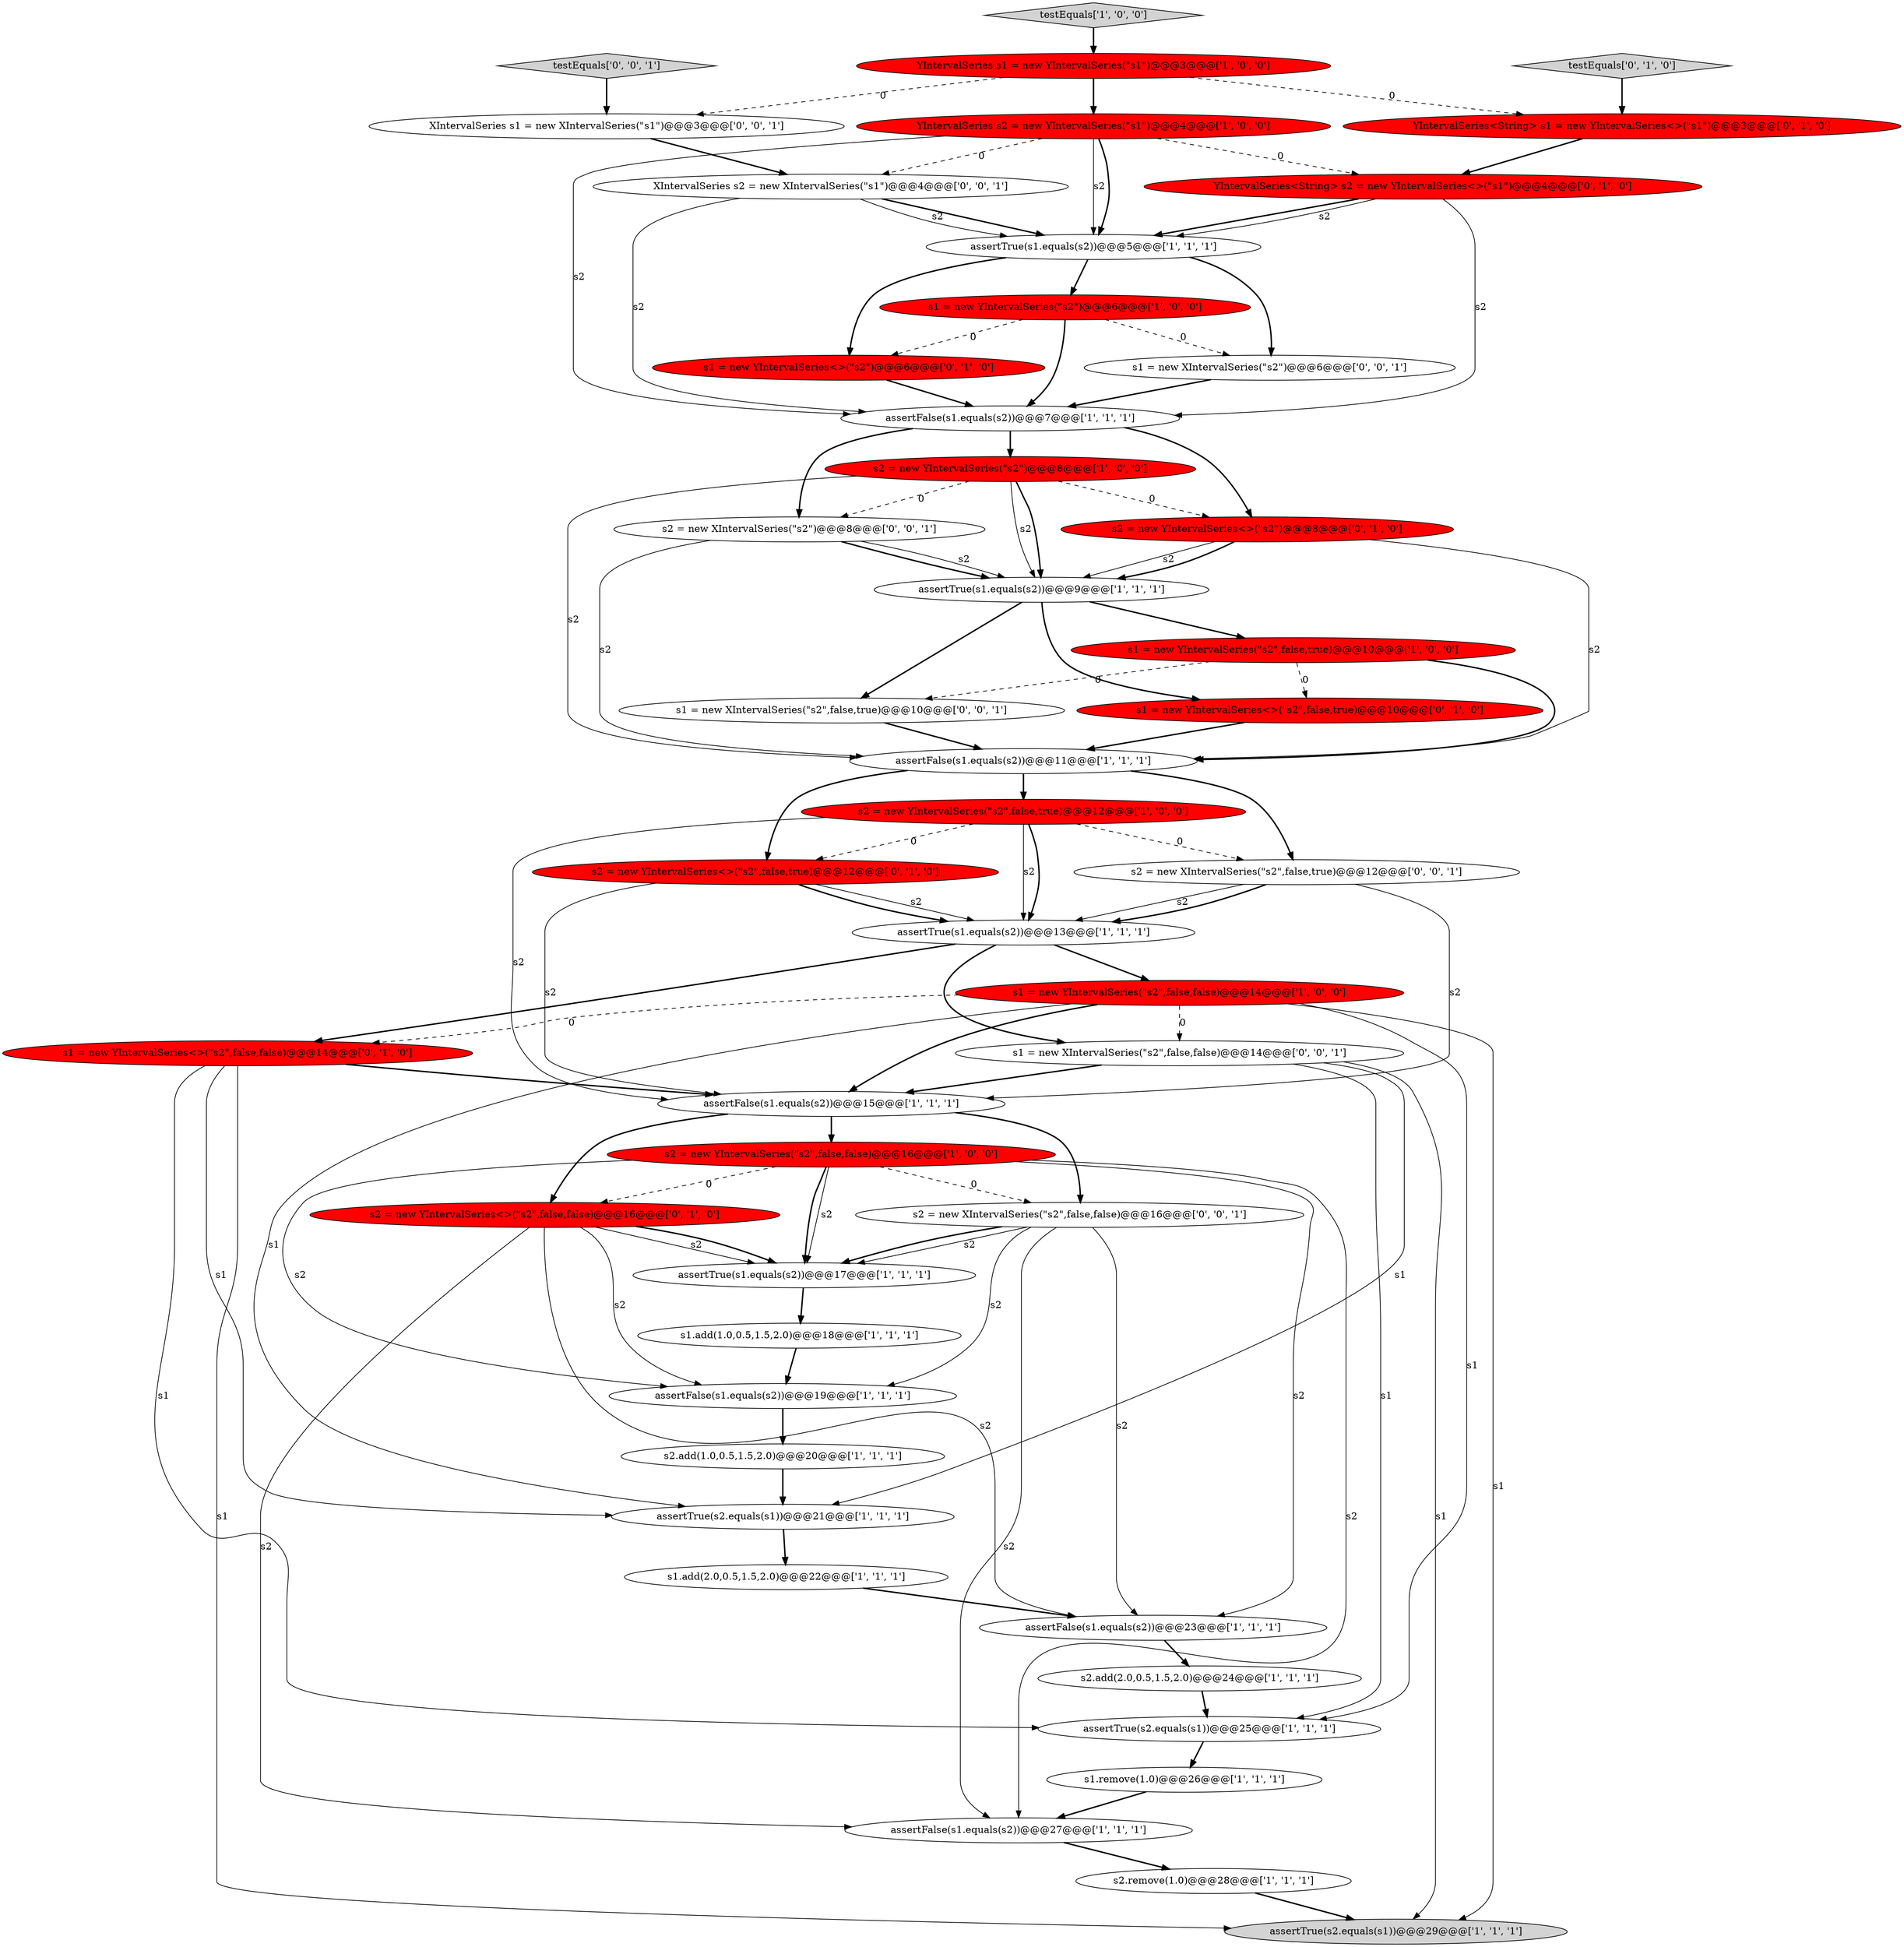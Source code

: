 digraph {
8 [style = filled, label = "s2.add(2.0,0.5,1.5,2.0)@@@24@@@['1', '1', '1']", fillcolor = white, shape = ellipse image = "AAA0AAABBB1BBB"];
10 [style = filled, label = "assertFalse(s1.equals(s2))@@@11@@@['1', '1', '1']", fillcolor = white, shape = ellipse image = "AAA0AAABBB1BBB"];
25 [style = filled, label = "YIntervalSeries s1 = new YIntervalSeries(\"s1\")@@@3@@@['1', '0', '0']", fillcolor = red, shape = ellipse image = "AAA1AAABBB1BBB"];
20 [style = filled, label = "YIntervalSeries s2 = new YIntervalSeries(\"s1\")@@@4@@@['1', '0', '0']", fillcolor = red, shape = ellipse image = "AAA1AAABBB1BBB"];
30 [style = filled, label = "s2 = new YIntervalSeries<>(\"s2\",false,true)@@@12@@@['0', '1', '0']", fillcolor = red, shape = ellipse image = "AAA1AAABBB2BBB"];
15 [style = filled, label = "assertTrue(s1.equals(s2))@@@9@@@['1', '1', '1']", fillcolor = white, shape = ellipse image = "AAA0AAABBB1BBB"];
44 [style = filled, label = "s1 = new XIntervalSeries(\"s2\",false,false)@@@14@@@['0', '0', '1']", fillcolor = white, shape = ellipse image = "AAA0AAABBB3BBB"];
22 [style = filled, label = "assertTrue(s1.equals(s2))@@@17@@@['1', '1', '1']", fillcolor = white, shape = ellipse image = "AAA0AAABBB1BBB"];
7 [style = filled, label = "assertTrue(s1.equals(s2))@@@13@@@['1', '1', '1']", fillcolor = white, shape = ellipse image = "AAA0AAABBB1BBB"];
28 [style = filled, label = "YIntervalSeries<String> s1 = new YIntervalSeries<>(\"s1\")@@@3@@@['0', '1', '0']", fillcolor = red, shape = ellipse image = "AAA1AAABBB2BBB"];
5 [style = filled, label = "assertFalse(s1.equals(s2))@@@19@@@['1', '1', '1']", fillcolor = white, shape = ellipse image = "AAA0AAABBB1BBB"];
26 [style = filled, label = "s1.add(2.0,0.5,1.5,2.0)@@@22@@@['1', '1', '1']", fillcolor = white, shape = ellipse image = "AAA0AAABBB1BBB"];
35 [style = filled, label = "YIntervalSeries<String> s2 = new YIntervalSeries<>(\"s1\")@@@4@@@['0', '1', '0']", fillcolor = red, shape = ellipse image = "AAA1AAABBB2BBB"];
18 [style = filled, label = "s1 = new YIntervalSeries(\"s2\")@@@6@@@['1', '0', '0']", fillcolor = red, shape = ellipse image = "AAA1AAABBB1BBB"];
37 [style = filled, label = "s2 = new XIntervalSeries(\"s2\")@@@8@@@['0', '0', '1']", fillcolor = white, shape = ellipse image = "AAA0AAABBB3BBB"];
39 [style = filled, label = "s1 = new XIntervalSeries(\"s2\")@@@6@@@['0', '0', '1']", fillcolor = white, shape = ellipse image = "AAA0AAABBB3BBB"];
40 [style = filled, label = "testEquals['0', '0', '1']", fillcolor = lightgray, shape = diamond image = "AAA0AAABBB3BBB"];
4 [style = filled, label = "assertTrue(s2.equals(s1))@@@29@@@['1', '1', '1']", fillcolor = lightgray, shape = ellipse image = "AAA0AAABBB1BBB"];
11 [style = filled, label = "s2.remove(1.0)@@@28@@@['1', '1', '1']", fillcolor = white, shape = ellipse image = "AAA0AAABBB1BBB"];
12 [style = filled, label = "s1.remove(1.0)@@@26@@@['1', '1', '1']", fillcolor = white, shape = ellipse image = "AAA0AAABBB1BBB"];
9 [style = filled, label = "assertFalse(s1.equals(s2))@@@23@@@['1', '1', '1']", fillcolor = white, shape = ellipse image = "AAA0AAABBB1BBB"];
31 [style = filled, label = "s2 = new YIntervalSeries<>(\"s2\",false,false)@@@16@@@['0', '1', '0']", fillcolor = red, shape = ellipse image = "AAA1AAABBB2BBB"];
45 [style = filled, label = "s2 = new XIntervalSeries(\"s2\",false,false)@@@16@@@['0', '0', '1']", fillcolor = white, shape = ellipse image = "AAA0AAABBB3BBB"];
29 [style = filled, label = "s1 = new YIntervalSeries<>(\"s2\",false,true)@@@10@@@['0', '1', '0']", fillcolor = red, shape = ellipse image = "AAA1AAABBB2BBB"];
27 [style = filled, label = "s2 = new YIntervalSeries(\"s2\",false,true)@@@12@@@['1', '0', '0']", fillcolor = red, shape = ellipse image = "AAA1AAABBB1BBB"];
1 [style = filled, label = "s2 = new YIntervalSeries(\"s2\",false,false)@@@16@@@['1', '0', '0']", fillcolor = red, shape = ellipse image = "AAA1AAABBB1BBB"];
13 [style = filled, label = "assertTrue(s2.equals(s1))@@@21@@@['1', '1', '1']", fillcolor = white, shape = ellipse image = "AAA0AAABBB1BBB"];
2 [style = filled, label = "assertFalse(s1.equals(s2))@@@15@@@['1', '1', '1']", fillcolor = white, shape = ellipse image = "AAA0AAABBB1BBB"];
38 [style = filled, label = "s2 = new XIntervalSeries(\"s2\",false,true)@@@12@@@['0', '0', '1']", fillcolor = white, shape = ellipse image = "AAA0AAABBB3BBB"];
43 [style = filled, label = "XIntervalSeries s1 = new XIntervalSeries(\"s1\")@@@3@@@['0', '0', '1']", fillcolor = white, shape = ellipse image = "AAA0AAABBB3BBB"];
6 [style = filled, label = "assertFalse(s1.equals(s2))@@@27@@@['1', '1', '1']", fillcolor = white, shape = ellipse image = "AAA0AAABBB1BBB"];
14 [style = filled, label = "s2.add(1.0,0.5,1.5,2.0)@@@20@@@['1', '1', '1']", fillcolor = white, shape = ellipse image = "AAA0AAABBB1BBB"];
21 [style = filled, label = "s1.add(1.0,0.5,1.5,2.0)@@@18@@@['1', '1', '1']", fillcolor = white, shape = ellipse image = "AAA0AAABBB1BBB"];
36 [style = filled, label = "s2 = new YIntervalSeries<>(\"s2\")@@@8@@@['0', '1', '0']", fillcolor = red, shape = ellipse image = "AAA1AAABBB2BBB"];
23 [style = filled, label = "s1 = new YIntervalSeries(\"s2\",false,false)@@@14@@@['1', '0', '0']", fillcolor = red, shape = ellipse image = "AAA1AAABBB1BBB"];
24 [style = filled, label = "assertTrue(s2.equals(s1))@@@25@@@['1', '1', '1']", fillcolor = white, shape = ellipse image = "AAA0AAABBB1BBB"];
33 [style = filled, label = "testEquals['0', '1', '0']", fillcolor = lightgray, shape = diamond image = "AAA0AAABBB2BBB"];
3 [style = filled, label = "s1 = new YIntervalSeries(\"s2\",false,true)@@@10@@@['1', '0', '0']", fillcolor = red, shape = ellipse image = "AAA1AAABBB1BBB"];
16 [style = filled, label = "assertFalse(s1.equals(s2))@@@7@@@['1', '1', '1']", fillcolor = white, shape = ellipse image = "AAA0AAABBB1BBB"];
19 [style = filled, label = "testEquals['1', '0', '0']", fillcolor = lightgray, shape = diamond image = "AAA0AAABBB1BBB"];
42 [style = filled, label = "s1 = new XIntervalSeries(\"s2\",false,true)@@@10@@@['0', '0', '1']", fillcolor = white, shape = ellipse image = "AAA0AAABBB3BBB"];
0 [style = filled, label = "assertTrue(s1.equals(s2))@@@5@@@['1', '1', '1']", fillcolor = white, shape = ellipse image = "AAA0AAABBB1BBB"];
41 [style = filled, label = "XIntervalSeries s2 = new XIntervalSeries(\"s1\")@@@4@@@['0', '0', '1']", fillcolor = white, shape = ellipse image = "AAA0AAABBB3BBB"];
34 [style = filled, label = "s1 = new YIntervalSeries<>(\"s2\")@@@6@@@['0', '1', '0']", fillcolor = red, shape = ellipse image = "AAA1AAABBB2BBB"];
17 [style = filled, label = "s2 = new YIntervalSeries(\"s2\")@@@8@@@['1', '0', '0']", fillcolor = red, shape = ellipse image = "AAA1AAABBB1BBB"];
32 [style = filled, label = "s1 = new YIntervalSeries<>(\"s2\",false,false)@@@14@@@['0', '1', '0']", fillcolor = red, shape = ellipse image = "AAA1AAABBB2BBB"];
41->0 [style = bold, label=""];
7->32 [style = bold, label=""];
27->38 [style = dashed, label="0"];
16->37 [style = bold, label=""];
35->16 [style = solid, label="s2"];
17->10 [style = solid, label="s2"];
36->15 [style = solid, label="s2"];
20->0 [style = bold, label=""];
31->5 [style = solid, label="s2"];
26->9 [style = bold, label=""];
37->15 [style = bold, label=""];
25->43 [style = dashed, label="0"];
1->45 [style = dashed, label="0"];
23->32 [style = dashed, label="0"];
18->39 [style = dashed, label="0"];
20->35 [style = dashed, label="0"];
38->7 [style = solid, label="s2"];
45->6 [style = solid, label="s2"];
38->7 [style = bold, label=""];
45->22 [style = bold, label=""];
6->11 [style = bold, label=""];
31->22 [style = solid, label="s2"];
27->7 [style = bold, label=""];
41->0 [style = solid, label="s2"];
1->5 [style = solid, label="s2"];
17->36 [style = dashed, label="0"];
41->16 [style = solid, label="s2"];
2->31 [style = bold, label=""];
45->5 [style = solid, label="s2"];
44->2 [style = bold, label=""];
44->13 [style = solid, label="s1"];
27->2 [style = solid, label="s2"];
33->28 [style = bold, label=""];
1->31 [style = dashed, label="0"];
16->17 [style = bold, label=""];
30->2 [style = solid, label="s2"];
9->8 [style = bold, label=""];
32->4 [style = solid, label="s1"];
45->9 [style = solid, label="s2"];
19->25 [style = bold, label=""];
17->15 [style = solid, label="s2"];
30->7 [style = solid, label="s2"];
3->10 [style = bold, label=""];
0->34 [style = bold, label=""];
1->9 [style = solid, label="s2"];
28->35 [style = bold, label=""];
35->0 [style = bold, label=""];
20->41 [style = dashed, label="0"];
30->7 [style = bold, label=""];
7->23 [style = bold, label=""];
17->15 [style = bold, label=""];
37->10 [style = solid, label="s2"];
27->30 [style = dashed, label="0"];
15->29 [style = bold, label=""];
7->44 [style = bold, label=""];
0->39 [style = bold, label=""];
8->24 [style = bold, label=""];
24->12 [style = bold, label=""];
16->36 [style = bold, label=""];
23->24 [style = solid, label="s1"];
39->16 [style = bold, label=""];
20->16 [style = solid, label="s2"];
2->1 [style = bold, label=""];
11->4 [style = bold, label=""];
38->2 [style = solid, label="s2"];
15->3 [style = bold, label=""];
35->0 [style = solid, label="s2"];
20->0 [style = solid, label="s2"];
18->34 [style = dashed, label="0"];
21->5 [style = bold, label=""];
25->20 [style = bold, label=""];
31->9 [style = solid, label="s2"];
13->26 [style = bold, label=""];
27->7 [style = solid, label="s2"];
34->16 [style = bold, label=""];
32->24 [style = solid, label="s1"];
44->4 [style = solid, label="s1"];
2->45 [style = bold, label=""];
29->10 [style = bold, label=""];
0->18 [style = bold, label=""];
43->41 [style = bold, label=""];
23->4 [style = solid, label="s1"];
23->2 [style = bold, label=""];
14->13 [style = bold, label=""];
40->43 [style = bold, label=""];
10->30 [style = bold, label=""];
10->38 [style = bold, label=""];
18->16 [style = bold, label=""];
3->29 [style = dashed, label="0"];
31->22 [style = bold, label=""];
10->27 [style = bold, label=""];
36->15 [style = bold, label=""];
32->13 [style = solid, label="s1"];
22->21 [style = bold, label=""];
23->13 [style = solid, label="s1"];
37->15 [style = solid, label="s2"];
5->14 [style = bold, label=""];
12->6 [style = bold, label=""];
32->2 [style = bold, label=""];
1->22 [style = solid, label="s2"];
1->22 [style = bold, label=""];
1->6 [style = solid, label="s2"];
23->44 [style = dashed, label="0"];
15->42 [style = bold, label=""];
44->24 [style = solid, label="s1"];
42->10 [style = bold, label=""];
31->6 [style = solid, label="s2"];
17->37 [style = dashed, label="0"];
25->28 [style = dashed, label="0"];
36->10 [style = solid, label="s2"];
3->42 [style = dashed, label="0"];
45->22 [style = solid, label="s2"];
}
